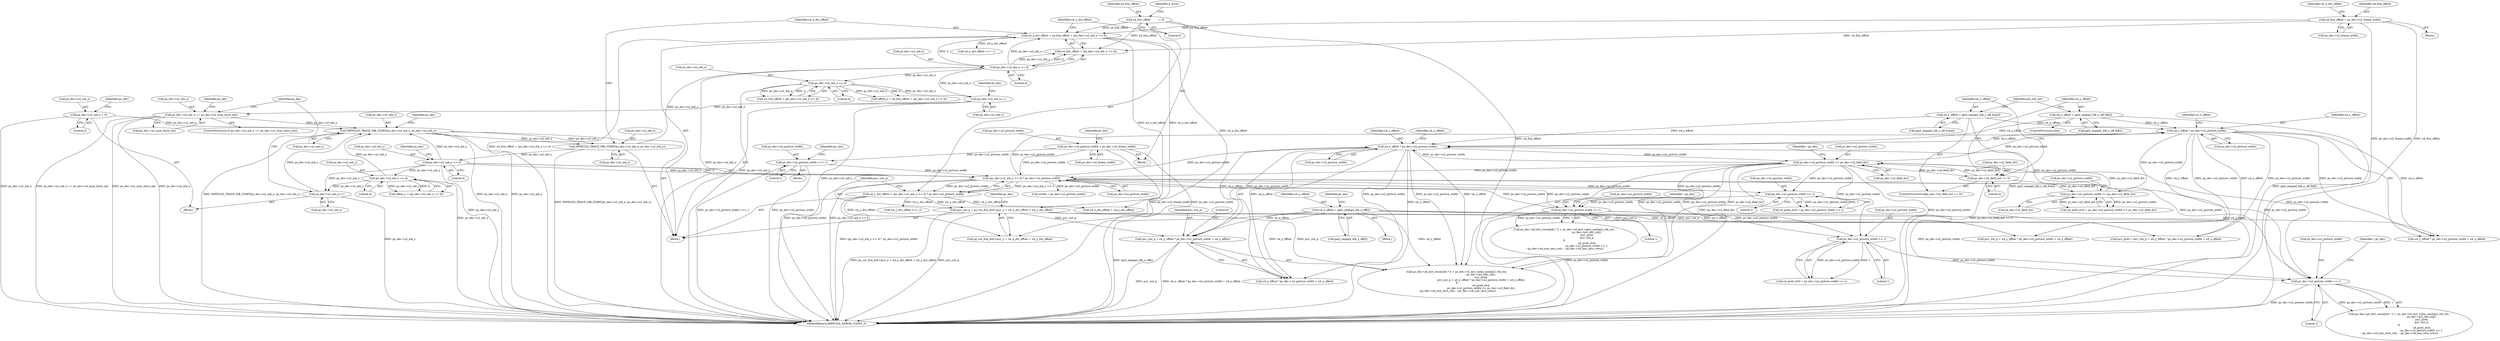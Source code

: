 digraph "0_Android_58a6822d7140137ce957c6d2fc20bae1374186c1@pointer" {
"1000521" [label="(Call,pu1_out_p + u4_y_offset * ps_dec->u2_picture_width + u4_x_offset)"];
"1000251" [label="(Call,pu1_out_p = ps_cur_frm_buf->pu1_y + u4_x_dst_offset + u4_y_dst_offset)"];
"1000231" [label="(Call,u4_x_dst_offset = u4_frm_offset + (ps_dec->u2_mb_x << 4))"];
"1000177" [label="(Call,u4_frm_offset = ps_dec->u2_frame_width)"];
"1000117" [label="(Call,u4_frm_offset          = 0)"];
"1000235" [label="(Call,ps_dec->u2_mb_x << 4)"];
"1000224" [label="(Call,IMPEG2D_TRACE_MB_START(ps_dec->u2_mb_x, ps_dec->u2_mb_y))"];
"1000198" [label="(Call,IMPEG2D_TRACE_MB_START(ps_dec->u2_mb_x, ps_dec->u2_mb_y))"];
"1000809" [label="(Call,ps_dec->u2_mb_x == ps_dec->u2_num_horiz_mb)"];
"1000788" [label="(Call,ps_dec->u2_mb_x++)"];
"1000310" [label="(Call,ps_dec->u2_mb_x << 4)"];
"1000817" [label="(Call,ps_dec->u2_mb_x = 0)"];
"1000317" [label="(Call,ps_dec->u2_mb_y << 4)"];
"1000243" [label="(Call,ps_dec->u2_mb_y << 4)"];
"1000822" [label="(Call,ps_dec->u2_mb_y++)"];
"1000240" [label="(Call,u4_y_dst_offset = (ps_dec->u2_mb_y << 4) * ps_dec->u2_picture_width)"];
"1000242" [label="(Call,(ps_dec->u2_mb_y << 4) * ps_dec->u2_picture_width)"];
"1000532" [label="(Call,ps_dec->u2_picture_width << ps_dec->u2_field_dct)"];
"1000524" [label="(Call,u4_y_offset * ps_dec->u2_picture_width)"];
"1000446" [label="(Call,u4_y_offset = gai2_impeg2_blk_y_off_fld[i])"];
"1000490" [label="(Call,u4_y_offset * ps_dec->u2_picture_width)"];
"1000440" [label="(Call,u4_y_offset = gai2_impeg2_blk_y_off_frm[i])"];
"1000498" [label="(Call,ps_dec->u2_picture_width << ps_dec->u2_field_dct)"];
"1000435" [label="(Call,ps_dec->u2_field_dct == 0)"];
"1000654" [label="(Call,ps_dec->u2_picture_width >> 1)"];
"1000630" [label="(Call,ps_dec->u2_picture_width >> 1)"];
"1000768" [label="(Call,ps_dec->u2_picture_width >> 1)"];
"1000744" [label="(Call,ps_dec->u2_picture_width >> 1)"];
"1000165" [label="(Call,ps_dec->u2_picture_width <<= 1)"];
"1000151" [label="(Call,ps_dec->u2_picture_width = ps_dec->u2_frame_width)"];
"1000429" [label="(Call,u4_x_offset = gai2_impeg2_blk_x_off[i])"];
"1000249" [label="(Identifier,ps_dec)"];
"1000189" [label="(Identifier,u4_x_dst_offset)"];
"1000117" [label="(Call,u4_frm_offset          = 0)"];
"1000515" [label="(Call,ps_dec->pf_idct_recon[idx * 2 + ps_dec->i4_last_value_one](pi2_vld_out,\n                                                            ps_dec->ai2_idct_stg1,\n                                                            pu1_pred,\n                                                            pu1_out_p + u4_y_offset * ps_dec->u2_picture_width + u4_x_offset,\n 8,\n                                                            u4_pred_strd,\n                                                            ps_dec->u2_picture_width << ps_dec->u2_field_dct,\n ~ps_dec->u4_non_zero_cols, ~ps_dec->u4_non_zero_rows))"];
"1000822" [label="(Call,ps_dec->u2_mb_y++)"];
"1000308" [label="(Call,u4_frm_offset + (ps_dec->u2_mb_x << 4))"];
"1000199" [label="(Call,ps_dec->u2_mb_x)"];
"1000235" [label="(Call,ps_dec->u2_mb_x << 4)"];
"1000243" [label="(Call,ps_dec->u2_mb_y << 4)"];
"1000533" [label="(Call,ps_dec->u2_picture_width)"];
"1000526" [label="(Call,ps_dec->u2_picture_width)"];
"1000628" [label="(Call,u4_pred_strd = ps_dec->u2_picture_width >> 1)"];
"1000829" [label="(Identifier,ps_dec)"];
"1000487" [label="(Call,pu1_out_p + u4_y_offset * ps_dec->u2_picture_width + u4_x_offset)"];
"1000495" [label="(Identifier,u4_x_offset)"];
"1000176" [label="(Block,)"];
"1000819" [label="(Identifier,ps_dec)"];
"1000485" [label="(Call,pu1_pred = pu1_out_p + u4_y_offset * ps_dec->u2_picture_width + u4_x_offset)"];
"1000492" [label="(Call,ps_dec->u2_picture_width)"];
"1000161" [label="(Identifier,ps_dec)"];
"1000789" [label="(Call,ps_dec->u2_mb_x)"];
"1000532" [label="(Call,ps_dec->u2_picture_width << ps_dec->u2_field_dct)"];
"1000813" [label="(Call,ps_dec->u2_num_horiz_mb)"];
"1000491" [label="(Identifier,u4_y_offset)"];
"1000436" [label="(Call,ps_dec->u2_field_dct)"];
"1000658" [label="(Literal,1)"];
"1000314" [label="(Literal,4)"];
"1000748" [label="(Literal,1)"];
"1000809" [label="(Call,ps_dec->u2_mb_x == ps_dec->u2_num_horiz_mb)"];
"1000437" [label="(Identifier,ps_dec)"];
"1000530" [label="(Literal,8)"];
"1000502" [label="(Call,ps_dec->u2_field_dct)"];
"1000645" [label="(Call,ps_dec->pf_idct_recon[idx * 2 + ps_dec->i4_last_value_one](pi2_vld_out,\n                                                        ps_dec->ai2_idct_stg1,\n                                                        pu1_pred,\n                                                        pu1_out_p,\n 8,\n                                                        u4_pred_strd,\n                                                        ps_dec->u2_picture_width >> 1,\n ~ps_dec->u4_non_zero_cols, ~ps_dec->u4_non_zero_rows))"];
"1000179" [label="(Call,ps_dec->u2_frame_width)"];
"1000634" [label="(Literal,1)"];
"1000232" [label="(Identifier,u4_x_dst_offset)"];
"1000435" [label="(Call,ps_dec->u2_field_dct == 0)"];
"1000630" [label="(Call,ps_dec->u2_picture_width >> 1)"];
"1000498" [label="(Call,ps_dec->u2_picture_width << ps_dec->u2_field_dct)"];
"1000816" [label="(Block,)"];
"1000253" [label="(Call,ps_cur_frm_buf->pu1_y + u4_x_dst_offset + u4_y_dst_offset)"];
"1000236" [label="(Call,ps_dec->u2_mb_x)"];
"1000311" [label="(Call,ps_dec->u2_mb_x)"];
"1000178" [label="(Identifier,u4_frm_offset)"];
"1000118" [label="(Identifier,u4_frm_offset)"];
"1000769" [label="(Call,ps_dec->u2_picture_width)"];
"1000788" [label="(Call,ps_dec->u2_mb_x++)"];
"1000173" [label="(Identifier,ps_dec)"];
"1000774" [label="(Identifier,~ps_dec)"];
"1000536" [label="(Call,ps_dec->u2_field_dct)"];
"1000434" [label="(ControlStructure,if(ps_dec->u2_field_dct == 0))"];
"1000744" [label="(Call,ps_dec->u2_picture_width >> 1)"];
"1000165" [label="(Call,ps_dec->u2_picture_width <<= 1)"];
"1000224" [label="(Call,IMPEG2D_TRACE_MB_START(ps_dec->u2_mb_x, ps_dec->u2_mb_y))"];
"1000231" [label="(Call,u4_x_dst_offset = u4_frm_offset + (ps_dec->u2_mb_x << 4))"];
"1000499" [label="(Call,ps_dec->u2_picture_width)"];
"1000772" [label="(Literal,1)"];
"1000169" [label="(Literal,1)"];
"1000164" [label="(Block,)"];
"1000521" [label="(Call,pu1_out_p + u4_y_offset * ps_dec->u2_picture_width + u4_x_offset)"];
"1000430" [label="(Identifier,u4_x_offset)"];
"1000448" [label="(Call,gai2_impeg2_blk_y_off_fld[i])"];
"1000808" [label="(ControlStructure,if (ps_dec->u2_mb_x == ps_dec->u2_num_horiz_mb))"];
"1000446" [label="(Call,u4_y_offset = gai2_impeg2_blk_y_off_fld[i])"];
"1000529" [label="(Identifier,u4_x_offset)"];
"1000439" [label="(Literal,0)"];
"1000244" [label="(Call,ps_dec->u2_mb_y)"];
"1000106" [label="(Block,)"];
"1000315" [label="(Call,offset_y = (ps_dec->u2_mb_y << 4))"];
"1000823" [label="(Call,ps_dec->u2_mb_y)"];
"1000151" [label="(Call,ps_dec->u2_picture_width = ps_dec->u2_frame_width)"];
"1000631" [label="(Call,ps_dec->u2_picture_width)"];
"1000166" [label="(Call,ps_dec->u2_picture_width)"];
"1000240" [label="(Call,u4_y_dst_offset = (ps_dec->u2_mb_y << 4) * ps_dec->u2_picture_width)"];
"1000842" [label="(MethodReturn,IMPEG2D_ERROR_CODES_T)"];
"1000431" [label="(Call,gai2_impeg2_blk_x_off[i])"];
"1000208" [label="(Identifier,ps_dec)"];
"1000818" [label="(Call,ps_dec->u2_mb_x)"];
"1000548" [label="(Call,u4_y_dst_offset >>= 2)"];
"1000257" [label="(Call,u4_x_dst_offset + u4_y_dst_offset)"];
"1000406" [label="(Block,)"];
"1000263" [label="(Identifier,ps_dec)"];
"1000241" [label="(Identifier,u4_y_dst_offset)"];
"1000489" [label="(Call,u4_y_offset * ps_dec->u2_picture_width + u4_x_offset)"];
"1000824" [label="(Identifier,ps_dec)"];
"1000198" [label="(Call,IMPEG2D_TRACE_MB_START(ps_dec->u2_mb_x, ps_dec->u2_mb_y))"];
"1000239" [label="(Literal,4)"];
"1000183" [label="(Block,)"];
"1000310" [label="(Call,ps_dec->u2_mb_x << 4)"];
"1000660" [label="(Identifier,~ps_dec)"];
"1000317" [label="(Call,ps_dec->u2_mb_y << 4)"];
"1000442" [label="(Call,gai2_impeg2_blk_y_off_frm[i])"];
"1000252" [label="(Identifier,pu1_out_p)"];
"1000233" [label="(Call,u4_frm_offset + (ps_dec->u2_mb_x << 4))"];
"1000177" [label="(Call,u4_frm_offset = ps_dec->u2_frame_width)"];
"1000155" [label="(Call,ps_dec->u2_frame_width)"];
"1000202" [label="(Call,ps_dec->u2_mb_y)"];
"1000768" [label="(Call,ps_dec->u2_picture_width >> 1)"];
"1000429" [label="(Call,u4_x_offset = gai2_impeg2_blk_x_off[i])"];
"1000248" [label="(Call,ps_dec->u2_picture_width)"];
"1000452" [label="(Identifier,pi2_vld_out)"];
"1000496" [label="(Call,u4_pred_strd = ps_dec->u2_picture_width << ps_dec->u2_field_dct)"];
"1000247" [label="(Literal,4)"];
"1000742" [label="(Call,u4_pred_strd = ps_dec->u2_picture_width >> 1)"];
"1000796" [label="(Identifier,ps_dec)"];
"1000655" [label="(Call,ps_dec->u2_picture_width)"];
"1000654" [label="(Call,ps_dec->u2_picture_width >> 1)"];
"1000242" [label="(Call,(ps_dec->u2_mb_y << 4) * ps_dec->u2_picture_width)"];
"1000545" [label="(Call,u4_x_dst_offset >>= 1)"];
"1000251" [label="(Call,pu1_out_p = ps_cur_frm_buf->pu1_y + u4_x_dst_offset + u4_y_dst_offset)"];
"1000525" [label="(Identifier,u4_y_offset)"];
"1000447" [label="(Identifier,u4_y_offset)"];
"1000225" [label="(Call,ps_dec->u2_mb_x)"];
"1000119" [label="(Literal,0)"];
"1000810" [label="(Call,ps_dec->u2_mb_x)"];
"1000440" [label="(Call,u4_y_offset = gai2_impeg2_blk_y_off_frm[i])"];
"1000759" [label="(Call,ps_dec->pf_idct_recon[idx * 2 + ps_dec->i4_last_value_one](pi2_vld_out,\n                                                        ps_dec->ai2_idct_stg1,\n                                                        pu1_pred,\n                                                        pu1_out_p,\n 8,\n                                                        u4_pred_strd,\n                                                        ps_dec->u2_picture_width >> 1,\n ~ps_dec->u4_non_zero_cols, ~ps_dec->u4_non_zero_rows))"];
"1000123" [label="(Identifier,e_error)"];
"1000821" [label="(Literal,0)"];
"1000522" [label="(Identifier,pu1_out_p)"];
"1000301" [label="(Call,stride = ps_dec->u2_picture_width)"];
"1000318" [label="(Call,ps_dec->u2_mb_y)"];
"1000441" [label="(Identifier,u4_y_offset)"];
"1000152" [label="(Call,ps_dec->u2_picture_width)"];
"1000306" [label="(Call,offset_x = u4_frm_offset + (ps_dec->u2_mb_x << 4))"];
"1000540" [label="(Identifier,~ps_dec)"];
"1000524" [label="(Call,u4_y_offset * ps_dec->u2_picture_width)"];
"1000817" [label="(Call,ps_dec->u2_mb_x = 0)"];
"1000228" [label="(Call,ps_dec->u2_mb_y)"];
"1000445" [label="(ControlStructure,else)"];
"1000745" [label="(Call,ps_dec->u2_picture_width)"];
"1000321" [label="(Literal,4)"];
"1000523" [label="(Call,u4_y_offset * ps_dec->u2_picture_width + u4_x_offset)"];
"1000490" [label="(Call,u4_y_offset * ps_dec->u2_picture_width)"];
"1000521" -> "1000515"  [label="AST: "];
"1000521" -> "1000523"  [label="CFG: "];
"1000522" -> "1000521"  [label="AST: "];
"1000523" -> "1000521"  [label="AST: "];
"1000530" -> "1000521"  [label="CFG: "];
"1000521" -> "1000842"  [label="DDG: pu1_out_p"];
"1000521" -> "1000842"  [label="DDG: u4_y_offset * ps_dec->u2_picture_width + u4_x_offset"];
"1000251" -> "1000521"  [label="DDG: pu1_out_p"];
"1000524" -> "1000521"  [label="DDG: u4_y_offset"];
"1000524" -> "1000521"  [label="DDG: ps_dec->u2_picture_width"];
"1000429" -> "1000521"  [label="DDG: u4_x_offset"];
"1000251" -> "1000183"  [label="AST: "];
"1000251" -> "1000253"  [label="CFG: "];
"1000252" -> "1000251"  [label="AST: "];
"1000253" -> "1000251"  [label="AST: "];
"1000263" -> "1000251"  [label="CFG: "];
"1000251" -> "1000842"  [label="DDG: ps_cur_frm_buf->pu1_y + u4_x_dst_offset + u4_y_dst_offset"];
"1000251" -> "1000842"  [label="DDG: pu1_out_p"];
"1000231" -> "1000251"  [label="DDG: u4_x_dst_offset"];
"1000240" -> "1000251"  [label="DDG: u4_y_dst_offset"];
"1000251" -> "1000485"  [label="DDG: pu1_out_p"];
"1000251" -> "1000487"  [label="DDG: pu1_out_p"];
"1000251" -> "1000515"  [label="DDG: pu1_out_p"];
"1000231" -> "1000183"  [label="AST: "];
"1000231" -> "1000233"  [label="CFG: "];
"1000232" -> "1000231"  [label="AST: "];
"1000233" -> "1000231"  [label="AST: "];
"1000241" -> "1000231"  [label="CFG: "];
"1000231" -> "1000842"  [label="DDG: u4_frm_offset + (ps_dec->u2_mb_x << 4)"];
"1000177" -> "1000231"  [label="DDG: u4_frm_offset"];
"1000117" -> "1000231"  [label="DDG: u4_frm_offset"];
"1000235" -> "1000231"  [label="DDG: ps_dec->u2_mb_x"];
"1000235" -> "1000231"  [label="DDG: 4"];
"1000231" -> "1000253"  [label="DDG: u4_x_dst_offset"];
"1000231" -> "1000257"  [label="DDG: u4_x_dst_offset"];
"1000231" -> "1000545"  [label="DDG: u4_x_dst_offset"];
"1000177" -> "1000176"  [label="AST: "];
"1000177" -> "1000179"  [label="CFG: "];
"1000178" -> "1000177"  [label="AST: "];
"1000179" -> "1000177"  [label="AST: "];
"1000189" -> "1000177"  [label="CFG: "];
"1000177" -> "1000842"  [label="DDG: u4_frm_offset"];
"1000177" -> "1000842"  [label="DDG: ps_dec->u2_frame_width"];
"1000177" -> "1000233"  [label="DDG: u4_frm_offset"];
"1000117" -> "1000106"  [label="AST: "];
"1000117" -> "1000119"  [label="CFG: "];
"1000118" -> "1000117"  [label="AST: "];
"1000119" -> "1000117"  [label="AST: "];
"1000123" -> "1000117"  [label="CFG: "];
"1000117" -> "1000842"  [label="DDG: u4_frm_offset"];
"1000117" -> "1000233"  [label="DDG: u4_frm_offset"];
"1000235" -> "1000233"  [label="AST: "];
"1000235" -> "1000239"  [label="CFG: "];
"1000236" -> "1000235"  [label="AST: "];
"1000239" -> "1000235"  [label="AST: "];
"1000233" -> "1000235"  [label="CFG: "];
"1000235" -> "1000842"  [label="DDG: ps_dec->u2_mb_x"];
"1000235" -> "1000233"  [label="DDG: ps_dec->u2_mb_x"];
"1000235" -> "1000233"  [label="DDG: 4"];
"1000224" -> "1000235"  [label="DDG: ps_dec->u2_mb_x"];
"1000235" -> "1000310"  [label="DDG: ps_dec->u2_mb_x"];
"1000235" -> "1000788"  [label="DDG: ps_dec->u2_mb_x"];
"1000224" -> "1000183"  [label="AST: "];
"1000224" -> "1000228"  [label="CFG: "];
"1000225" -> "1000224"  [label="AST: "];
"1000228" -> "1000224"  [label="AST: "];
"1000232" -> "1000224"  [label="CFG: "];
"1000224" -> "1000842"  [label="DDG: IMPEG2D_TRACE_MB_START(ps_dec->u2_mb_x, ps_dec->u2_mb_y)"];
"1000198" -> "1000224"  [label="DDG: ps_dec->u2_mb_x"];
"1000198" -> "1000224"  [label="DDG: ps_dec->u2_mb_y"];
"1000224" -> "1000243"  [label="DDG: ps_dec->u2_mb_y"];
"1000198" -> "1000183"  [label="AST: "];
"1000198" -> "1000202"  [label="CFG: "];
"1000199" -> "1000198"  [label="AST: "];
"1000202" -> "1000198"  [label="AST: "];
"1000208" -> "1000198"  [label="CFG: "];
"1000198" -> "1000842"  [label="DDG: ps_dec->u2_mb_x"];
"1000198" -> "1000842"  [label="DDG: ps_dec->u2_mb_y"];
"1000198" -> "1000842"  [label="DDG: IMPEG2D_TRACE_MB_START(ps_dec->u2_mb_x, ps_dec->u2_mb_y)"];
"1000809" -> "1000198"  [label="DDG: ps_dec->u2_mb_x"];
"1000817" -> "1000198"  [label="DDG: ps_dec->u2_mb_x"];
"1000317" -> "1000198"  [label="DDG: ps_dec->u2_mb_y"];
"1000822" -> "1000198"  [label="DDG: ps_dec->u2_mb_y"];
"1000243" -> "1000198"  [label="DDG: ps_dec->u2_mb_y"];
"1000809" -> "1000808"  [label="AST: "];
"1000809" -> "1000813"  [label="CFG: "];
"1000810" -> "1000809"  [label="AST: "];
"1000813" -> "1000809"  [label="AST: "];
"1000829" -> "1000809"  [label="CFG: "];
"1000819" -> "1000809"  [label="CFG: "];
"1000809" -> "1000842"  [label="DDG: ps_dec->u2_mb_x"];
"1000809" -> "1000842"  [label="DDG: ps_dec->u2_mb_x == ps_dec->u2_num_horiz_mb"];
"1000809" -> "1000842"  [label="DDG: ps_dec->u2_num_horiz_mb"];
"1000788" -> "1000809"  [label="DDG: ps_dec->u2_mb_x"];
"1000788" -> "1000183"  [label="AST: "];
"1000788" -> "1000789"  [label="CFG: "];
"1000789" -> "1000788"  [label="AST: "];
"1000796" -> "1000788"  [label="CFG: "];
"1000788" -> "1000842"  [label="DDG: ps_dec->u2_mb_x"];
"1000310" -> "1000788"  [label="DDG: ps_dec->u2_mb_x"];
"1000310" -> "1000308"  [label="AST: "];
"1000310" -> "1000314"  [label="CFG: "];
"1000311" -> "1000310"  [label="AST: "];
"1000314" -> "1000310"  [label="AST: "];
"1000308" -> "1000310"  [label="CFG: "];
"1000310" -> "1000842"  [label="DDG: ps_dec->u2_mb_x"];
"1000310" -> "1000306"  [label="DDG: ps_dec->u2_mb_x"];
"1000310" -> "1000306"  [label="DDG: 4"];
"1000310" -> "1000308"  [label="DDG: ps_dec->u2_mb_x"];
"1000310" -> "1000308"  [label="DDG: 4"];
"1000817" -> "1000816"  [label="AST: "];
"1000817" -> "1000821"  [label="CFG: "];
"1000818" -> "1000817"  [label="AST: "];
"1000821" -> "1000817"  [label="AST: "];
"1000824" -> "1000817"  [label="CFG: "];
"1000817" -> "1000842"  [label="DDG: ps_dec->u2_mb_x"];
"1000317" -> "1000315"  [label="AST: "];
"1000317" -> "1000321"  [label="CFG: "];
"1000318" -> "1000317"  [label="AST: "];
"1000321" -> "1000317"  [label="AST: "];
"1000315" -> "1000317"  [label="CFG: "];
"1000317" -> "1000842"  [label="DDG: ps_dec->u2_mb_y"];
"1000317" -> "1000315"  [label="DDG: ps_dec->u2_mb_y"];
"1000317" -> "1000315"  [label="DDG: 4"];
"1000243" -> "1000317"  [label="DDG: ps_dec->u2_mb_y"];
"1000317" -> "1000822"  [label="DDG: ps_dec->u2_mb_y"];
"1000243" -> "1000242"  [label="AST: "];
"1000243" -> "1000247"  [label="CFG: "];
"1000244" -> "1000243"  [label="AST: "];
"1000247" -> "1000243"  [label="AST: "];
"1000249" -> "1000243"  [label="CFG: "];
"1000243" -> "1000842"  [label="DDG: ps_dec->u2_mb_y"];
"1000243" -> "1000242"  [label="DDG: ps_dec->u2_mb_y"];
"1000243" -> "1000242"  [label="DDG: 4"];
"1000243" -> "1000822"  [label="DDG: ps_dec->u2_mb_y"];
"1000822" -> "1000816"  [label="AST: "];
"1000822" -> "1000823"  [label="CFG: "];
"1000823" -> "1000822"  [label="AST: "];
"1000829" -> "1000822"  [label="CFG: "];
"1000822" -> "1000842"  [label="DDG: ps_dec->u2_mb_y"];
"1000240" -> "1000183"  [label="AST: "];
"1000240" -> "1000242"  [label="CFG: "];
"1000241" -> "1000240"  [label="AST: "];
"1000242" -> "1000240"  [label="AST: "];
"1000252" -> "1000240"  [label="CFG: "];
"1000240" -> "1000842"  [label="DDG: (ps_dec->u2_mb_y << 4) * ps_dec->u2_picture_width"];
"1000242" -> "1000240"  [label="DDG: ps_dec->u2_mb_y << 4"];
"1000242" -> "1000240"  [label="DDG: ps_dec->u2_picture_width"];
"1000240" -> "1000253"  [label="DDG: u4_y_dst_offset"];
"1000240" -> "1000257"  [label="DDG: u4_y_dst_offset"];
"1000240" -> "1000548"  [label="DDG: u4_y_dst_offset"];
"1000242" -> "1000248"  [label="CFG: "];
"1000248" -> "1000242"  [label="AST: "];
"1000242" -> "1000842"  [label="DDG: ps_dec->u2_picture_width"];
"1000242" -> "1000842"  [label="DDG: ps_dec->u2_mb_y << 4"];
"1000532" -> "1000242"  [label="DDG: ps_dec->u2_picture_width"];
"1000654" -> "1000242"  [label="DDG: ps_dec->u2_picture_width"];
"1000768" -> "1000242"  [label="DDG: ps_dec->u2_picture_width"];
"1000165" -> "1000242"  [label="DDG: ps_dec->u2_picture_width"];
"1000151" -> "1000242"  [label="DDG: ps_dec->u2_picture_width"];
"1000242" -> "1000301"  [label="DDG: ps_dec->u2_picture_width"];
"1000242" -> "1000490"  [label="DDG: ps_dec->u2_picture_width"];
"1000242" -> "1000524"  [label="DDG: ps_dec->u2_picture_width"];
"1000242" -> "1000630"  [label="DDG: ps_dec->u2_picture_width"];
"1000242" -> "1000654"  [label="DDG: ps_dec->u2_picture_width"];
"1000242" -> "1000744"  [label="DDG: ps_dec->u2_picture_width"];
"1000242" -> "1000768"  [label="DDG: ps_dec->u2_picture_width"];
"1000532" -> "1000515"  [label="AST: "];
"1000532" -> "1000536"  [label="CFG: "];
"1000533" -> "1000532"  [label="AST: "];
"1000536" -> "1000532"  [label="AST: "];
"1000540" -> "1000532"  [label="CFG: "];
"1000532" -> "1000842"  [label="DDG: ps_dec->u2_picture_width"];
"1000532" -> "1000842"  [label="DDG: ps_dec->u2_field_dct"];
"1000532" -> "1000435"  [label="DDG: ps_dec->u2_field_dct"];
"1000532" -> "1000490"  [label="DDG: ps_dec->u2_picture_width"];
"1000532" -> "1000524"  [label="DDG: ps_dec->u2_picture_width"];
"1000532" -> "1000515"  [label="DDG: ps_dec->u2_picture_width"];
"1000532" -> "1000515"  [label="DDG: ps_dec->u2_field_dct"];
"1000524" -> "1000532"  [label="DDG: ps_dec->u2_picture_width"];
"1000435" -> "1000532"  [label="DDG: ps_dec->u2_field_dct"];
"1000498" -> "1000532"  [label="DDG: ps_dec->u2_field_dct"];
"1000532" -> "1000630"  [label="DDG: ps_dec->u2_picture_width"];
"1000532" -> "1000654"  [label="DDG: ps_dec->u2_picture_width"];
"1000532" -> "1000744"  [label="DDG: ps_dec->u2_picture_width"];
"1000532" -> "1000768"  [label="DDG: ps_dec->u2_picture_width"];
"1000524" -> "1000523"  [label="AST: "];
"1000524" -> "1000526"  [label="CFG: "];
"1000525" -> "1000524"  [label="AST: "];
"1000526" -> "1000524"  [label="AST: "];
"1000529" -> "1000524"  [label="CFG: "];
"1000524" -> "1000842"  [label="DDG: u4_y_offset"];
"1000524" -> "1000515"  [label="DDG: u4_y_offset"];
"1000524" -> "1000515"  [label="DDG: ps_dec->u2_picture_width"];
"1000524" -> "1000523"  [label="DDG: u4_y_offset"];
"1000524" -> "1000523"  [label="DDG: ps_dec->u2_picture_width"];
"1000446" -> "1000524"  [label="DDG: u4_y_offset"];
"1000490" -> "1000524"  [label="DDG: u4_y_offset"];
"1000440" -> "1000524"  [label="DDG: u4_y_offset"];
"1000498" -> "1000524"  [label="DDG: ps_dec->u2_picture_width"];
"1000446" -> "1000445"  [label="AST: "];
"1000446" -> "1000448"  [label="CFG: "];
"1000447" -> "1000446"  [label="AST: "];
"1000448" -> "1000446"  [label="AST: "];
"1000452" -> "1000446"  [label="CFG: "];
"1000446" -> "1000842"  [label="DDG: gai2_impeg2_blk_y_off_fld[i]"];
"1000446" -> "1000490"  [label="DDG: u4_y_offset"];
"1000490" -> "1000489"  [label="AST: "];
"1000490" -> "1000492"  [label="CFG: "];
"1000491" -> "1000490"  [label="AST: "];
"1000492" -> "1000490"  [label="AST: "];
"1000495" -> "1000490"  [label="CFG: "];
"1000490" -> "1000485"  [label="DDG: u4_y_offset"];
"1000490" -> "1000485"  [label="DDG: ps_dec->u2_picture_width"];
"1000490" -> "1000487"  [label="DDG: u4_y_offset"];
"1000490" -> "1000487"  [label="DDG: ps_dec->u2_picture_width"];
"1000490" -> "1000489"  [label="DDG: u4_y_offset"];
"1000490" -> "1000489"  [label="DDG: ps_dec->u2_picture_width"];
"1000440" -> "1000490"  [label="DDG: u4_y_offset"];
"1000490" -> "1000498"  [label="DDG: ps_dec->u2_picture_width"];
"1000440" -> "1000434"  [label="AST: "];
"1000440" -> "1000442"  [label="CFG: "];
"1000441" -> "1000440"  [label="AST: "];
"1000442" -> "1000440"  [label="AST: "];
"1000452" -> "1000440"  [label="CFG: "];
"1000440" -> "1000842"  [label="DDG: gai2_impeg2_blk_y_off_frm[i]"];
"1000498" -> "1000496"  [label="AST: "];
"1000498" -> "1000502"  [label="CFG: "];
"1000499" -> "1000498"  [label="AST: "];
"1000502" -> "1000498"  [label="AST: "];
"1000496" -> "1000498"  [label="CFG: "];
"1000498" -> "1000496"  [label="DDG: ps_dec->u2_picture_width"];
"1000498" -> "1000496"  [label="DDG: ps_dec->u2_field_dct"];
"1000435" -> "1000498"  [label="DDG: ps_dec->u2_field_dct"];
"1000435" -> "1000434"  [label="AST: "];
"1000435" -> "1000439"  [label="CFG: "];
"1000436" -> "1000435"  [label="AST: "];
"1000439" -> "1000435"  [label="AST: "];
"1000441" -> "1000435"  [label="CFG: "];
"1000447" -> "1000435"  [label="CFG: "];
"1000435" -> "1000842"  [label="DDG: ps_dec->u2_field_dct == 0"];
"1000654" -> "1000645"  [label="AST: "];
"1000654" -> "1000658"  [label="CFG: "];
"1000655" -> "1000654"  [label="AST: "];
"1000658" -> "1000654"  [label="AST: "];
"1000660" -> "1000654"  [label="CFG: "];
"1000654" -> "1000842"  [label="DDG: ps_dec->u2_picture_width"];
"1000654" -> "1000645"  [label="DDG: ps_dec->u2_picture_width"];
"1000654" -> "1000645"  [label="DDG: 1"];
"1000630" -> "1000654"  [label="DDG: ps_dec->u2_picture_width"];
"1000654" -> "1000744"  [label="DDG: ps_dec->u2_picture_width"];
"1000654" -> "1000768"  [label="DDG: ps_dec->u2_picture_width"];
"1000630" -> "1000628"  [label="AST: "];
"1000630" -> "1000634"  [label="CFG: "];
"1000631" -> "1000630"  [label="AST: "];
"1000634" -> "1000630"  [label="AST: "];
"1000628" -> "1000630"  [label="CFG: "];
"1000630" -> "1000628"  [label="DDG: ps_dec->u2_picture_width"];
"1000630" -> "1000628"  [label="DDG: 1"];
"1000768" -> "1000759"  [label="AST: "];
"1000768" -> "1000772"  [label="CFG: "];
"1000769" -> "1000768"  [label="AST: "];
"1000772" -> "1000768"  [label="AST: "];
"1000774" -> "1000768"  [label="CFG: "];
"1000768" -> "1000842"  [label="DDG: ps_dec->u2_picture_width"];
"1000768" -> "1000759"  [label="DDG: ps_dec->u2_picture_width"];
"1000768" -> "1000759"  [label="DDG: 1"];
"1000744" -> "1000768"  [label="DDG: ps_dec->u2_picture_width"];
"1000744" -> "1000742"  [label="AST: "];
"1000744" -> "1000748"  [label="CFG: "];
"1000745" -> "1000744"  [label="AST: "];
"1000748" -> "1000744"  [label="AST: "];
"1000742" -> "1000744"  [label="CFG: "];
"1000744" -> "1000742"  [label="DDG: ps_dec->u2_picture_width"];
"1000744" -> "1000742"  [label="DDG: 1"];
"1000165" -> "1000164"  [label="AST: "];
"1000165" -> "1000169"  [label="CFG: "];
"1000166" -> "1000165"  [label="AST: "];
"1000169" -> "1000165"  [label="AST: "];
"1000173" -> "1000165"  [label="CFG: "];
"1000165" -> "1000842"  [label="DDG: ps_dec->u2_picture_width"];
"1000165" -> "1000842"  [label="DDG: ps_dec->u2_picture_width <<= 1"];
"1000151" -> "1000165"  [label="DDG: ps_dec->u2_picture_width"];
"1000151" -> "1000106"  [label="AST: "];
"1000151" -> "1000155"  [label="CFG: "];
"1000152" -> "1000151"  [label="AST: "];
"1000155" -> "1000151"  [label="AST: "];
"1000161" -> "1000151"  [label="CFG: "];
"1000151" -> "1000842"  [label="DDG: ps_dec->u2_picture_width"];
"1000151" -> "1000842"  [label="DDG: ps_dec->u2_frame_width"];
"1000429" -> "1000406"  [label="AST: "];
"1000429" -> "1000431"  [label="CFG: "];
"1000430" -> "1000429"  [label="AST: "];
"1000431" -> "1000429"  [label="AST: "];
"1000437" -> "1000429"  [label="CFG: "];
"1000429" -> "1000842"  [label="DDG: gai2_impeg2_blk_x_off[i]"];
"1000429" -> "1000485"  [label="DDG: u4_x_offset"];
"1000429" -> "1000487"  [label="DDG: u4_x_offset"];
"1000429" -> "1000489"  [label="DDG: u4_x_offset"];
"1000429" -> "1000515"  [label="DDG: u4_x_offset"];
"1000429" -> "1000523"  [label="DDG: u4_x_offset"];
}
